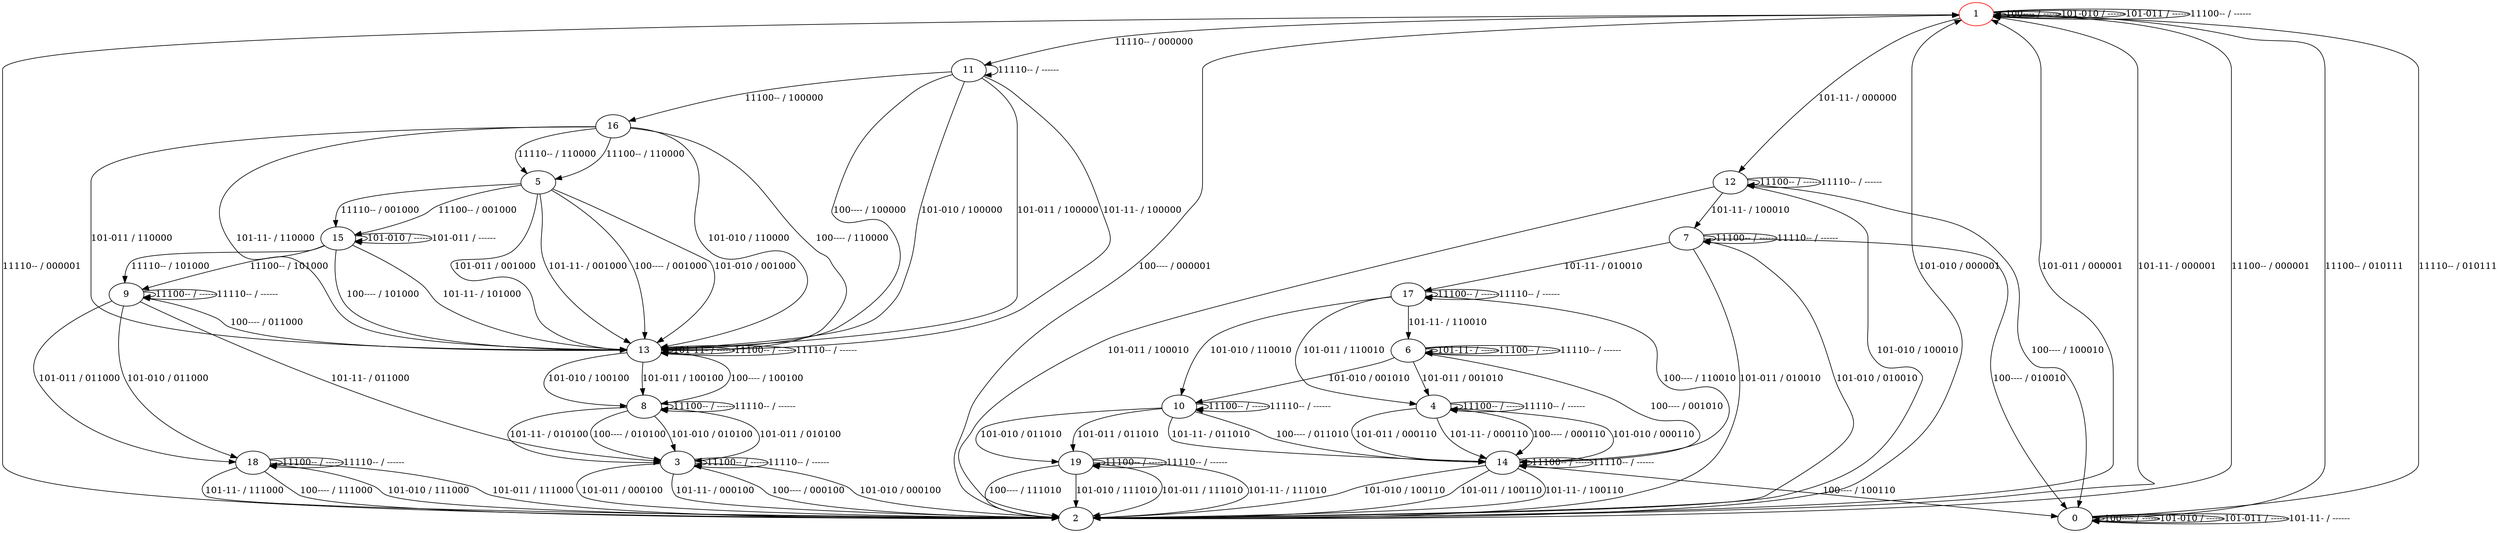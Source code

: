 digraph {
1 [color="red"]
0
2
3
4
5
6
7
8
9
10
11
12
13
14
15
16
17
18
19
1 -> 1 [label="100---- / ------"]
1 -> 1 [label="101-010 / ------"]
1 -> 1 [label="101-011 / ------"]
1 -> 12 [label="101-11- / 000000"]
1 -> 1 [label="11100-- / ------"]
1 -> 11 [label="11110-- / 000000"]
0 -> 0 [label="100---- / ------"]
0 -> 0 [label="101-010 / ------"]
0 -> 0 [label="101-011 / ------"]
0 -> 0 [label="101-11- / ------"]
0 -> 1 [label="11100-- / 010111"]
0 -> 1 [label="11110-- / 010111"]
2 -> 1 [label="100---- / 000001"]
2 -> 1 [label="101-010 / 000001"]
2 -> 1 [label="101-011 / 000001"]
2 -> 1 [label="101-11- / 000001"]
2 -> 1 [label="11100-- / 000001"]
2 -> 1 [label="11110-- / 000001"]
3 -> 2 [label="100---- / 000100"]
3 -> 2 [label="101-010 / 000100"]
3 -> 2 [label="101-011 / 000100"]
3 -> 2 [label="101-11- / 000100"]
3 -> 3 [label="11100-- / ------"]
3 -> 3 [label="11110-- / ------"]
4 -> 14 [label="100---- / 000110"]
4 -> 14 [label="101-010 / 000110"]
4 -> 14 [label="101-011 / 000110"]
4 -> 14 [label="101-11- / 000110"]
4 -> 4 [label="11100-- / ------"]
4 -> 4 [label="11110-- / ------"]
5 -> 13 [label="100---- / 001000"]
5 -> 13 [label="101-010 / 001000"]
5 -> 13 [label="101-011 / 001000"]
5 -> 13 [label="101-11- / 001000"]
5 -> 15 [label="11100-- / 001000"]
5 -> 15 [label="11110-- / 001000"]
6 -> 14 [label="100---- / 001010"]
6 -> 10 [label="101-010 / 001010"]
6 -> 4 [label="101-011 / 001010"]
6 -> 6 [label="101-11- / ------"]
6 -> 6 [label="11100-- / ------"]
6 -> 6 [label="11110-- / ------"]
7 -> 0 [label="100---- / 010010"]
7 -> 2 [label="101-010 / 010010"]
7 -> 2 [label="101-011 / 010010"]
7 -> 17 [label="101-11- / 010010"]
7 -> 7 [label="11100-- / ------"]
7 -> 7 [label="11110-- / ------"]
8 -> 3 [label="100---- / 010100"]
8 -> 3 [label="101-010 / 010100"]
8 -> 3 [label="101-011 / 010100"]
8 -> 3 [label="101-11- / 010100"]
8 -> 8 [label="11100-- / ------"]
8 -> 8 [label="11110-- / ------"]
9 -> 13 [label="100---- / 011000"]
9 -> 18 [label="101-010 / 011000"]
9 -> 18 [label="101-011 / 011000"]
9 -> 3 [label="101-11- / 011000"]
9 -> 9 [label="11100-- / ------"]
9 -> 9 [label="11110-- / ------"]
10 -> 14 [label="100---- / 011010"]
10 -> 19 [label="101-010 / 011010"]
10 -> 19 [label="101-011 / 011010"]
10 -> 14 [label="101-11- / 011010"]
10 -> 10 [label="11100-- / ------"]
10 -> 10 [label="11110-- / ------"]
11 -> 13 [label="100---- / 100000"]
11 -> 13 [label="101-010 / 100000"]
11 -> 13 [label="101-011 / 100000"]
11 -> 13 [label="101-11- / 100000"]
11 -> 16 [label="11100-- / 100000"]
11 -> 11 [label="11110-- / ------"]
12 -> 0 [label="100---- / 100010"]
12 -> 2 [label="101-010 / 100010"]
12 -> 2 [label="101-011 / 100010"]
12 -> 7 [label="101-11- / 100010"]
12 -> 12 [label="11100-- / ------"]
12 -> 12 [label="11110-- / ------"]
13 -> 8 [label="100---- / 100100"]
13 -> 8 [label="101-010 / 100100"]
13 -> 8 [label="101-011 / 100100"]
13 -> 13 [label="101-11- / ------"]
13 -> 13 [label="11100-- / ------"]
13 -> 13 [label="11110-- / ------"]
14 -> 0 [label="100---- / 100110"]
14 -> 2 [label="101-010 / 100110"]
14 -> 2 [label="101-011 / 100110"]
14 -> 2 [label="101-11- / 100110"]
14 -> 14 [label="11100-- / ------"]
14 -> 14 [label="11110-- / ------"]
15 -> 13 [label="100---- / 101000"]
15 -> 15 [label="101-010 / ------"]
15 -> 15 [label="101-011 / ------"]
15 -> 13 [label="101-11- / 101000"]
15 -> 9 [label="11100-- / 101000"]
15 -> 9 [label="11110-- / 101000"]
16 -> 13 [label="100---- / 110000"]
16 -> 13 [label="101-010 / 110000"]
16 -> 13 [label="101-011 / 110000"]
16 -> 13 [label="101-11- / 110000"]
16 -> 5 [label="11100-- / 110000"]
16 -> 5 [label="11110-- / 110000"]
17 -> 14 [label="100---- / 110010"]
17 -> 10 [label="101-010 / 110010"]
17 -> 4 [label="101-011 / 110010"]
17 -> 6 [label="101-11- / 110010"]
17 -> 17 [label="11100-- / ------"]
17 -> 17 [label="11110-- / ------"]
18 -> 2 [label="100---- / 111000"]
18 -> 2 [label="101-010 / 111000"]
18 -> 2 [label="101-011 / 111000"]
18 -> 2 [label="101-11- / 111000"]
18 -> 18 [label="11100-- / ------"]
18 -> 18 [label="11110-- / ------"]
19 -> 2 [label="100---- / 111010"]
19 -> 2 [label="101-010 / 111010"]
19 -> 2 [label="101-011 / 111010"]
19 -> 2 [label="101-11- / 111010"]
19 -> 19 [label="11100-- / ------"]
19 -> 19 [label="11110-- / ------"]
}
